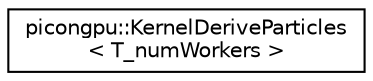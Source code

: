 digraph "Graphical Class Hierarchy"
{
 // LATEX_PDF_SIZE
  edge [fontname="Helvetica",fontsize="10",labelfontname="Helvetica",labelfontsize="10"];
  node [fontname="Helvetica",fontsize="10",shape=record];
  rankdir="LR";
  Node0 [label="picongpu::KernelDeriveParticles\l\< T_numWorkers \>",height=0.2,width=0.4,color="black", fillcolor="white", style="filled",URL="$structpicongpu_1_1_kernel_derive_particles.html",tooltip="derive new particles from a source species"];
}

